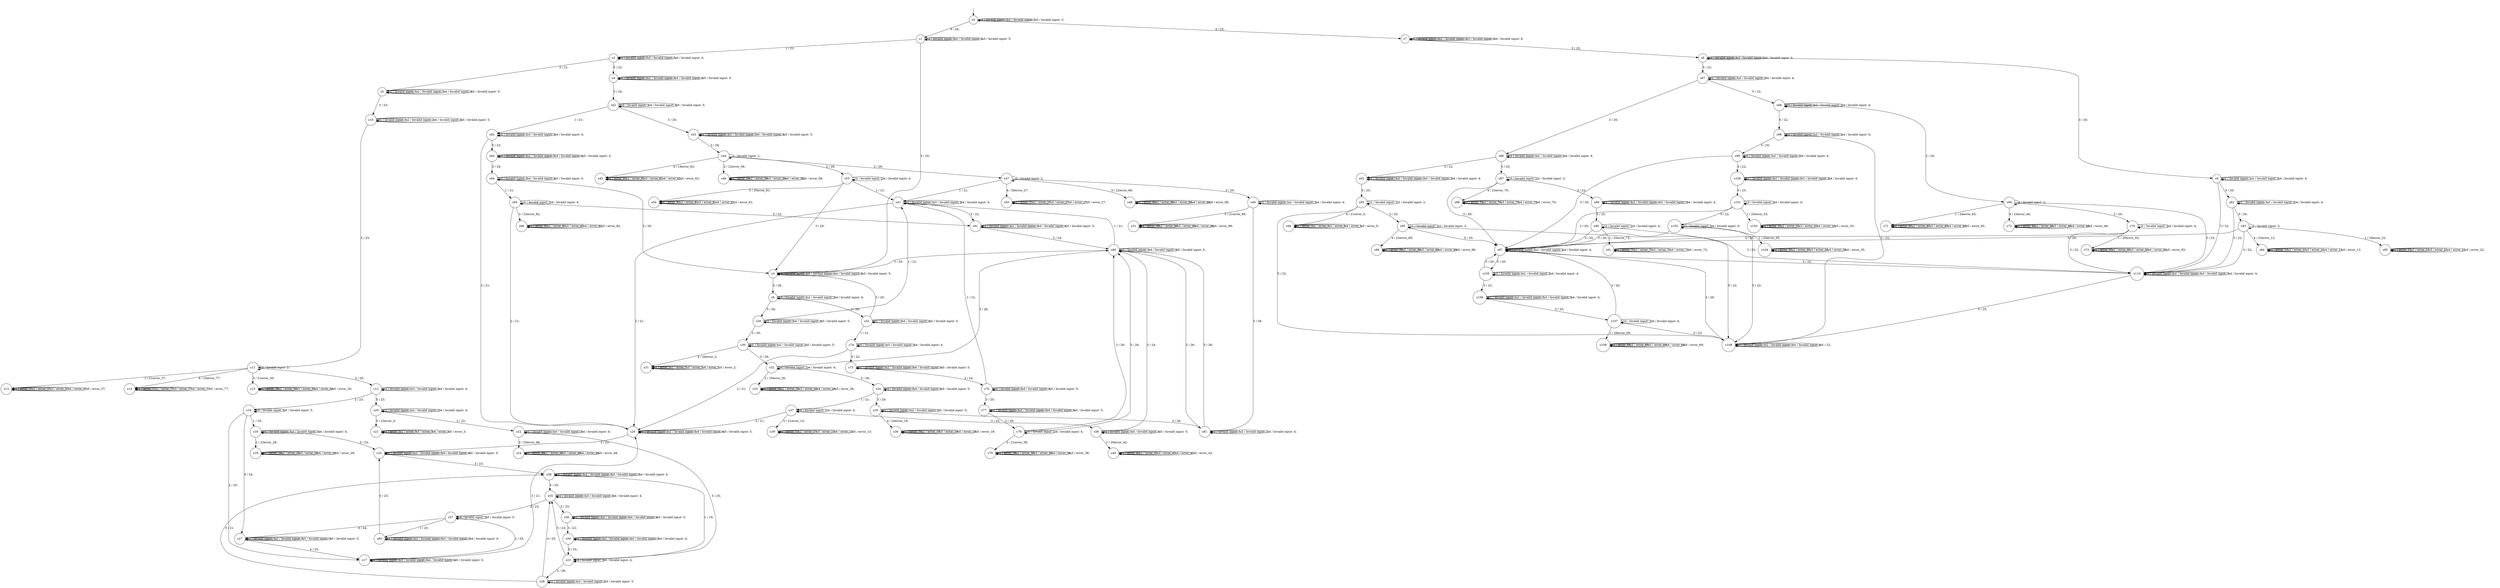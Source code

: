 digraph g {
__start0 [label="" shape="none"];

	s0 [shape="circle" label="s0"];
	s1 [shape="circle" label="s1"];
	s2 [shape="circle" label="s2"];
	s3 [shape="circle" label="s3"];
	s4 [shape="circle" label="s4"];
	s5 [shape="circle" label="s5"];
	s6 [shape="circle" label="s6"];
	s7 [shape="circle" label="s7"];
	s8 [shape="circle" label="s8"];
	s9 [shape="circle" label="s9"];
	s10 [shape="circle" label="s10"];
	s11 [shape="circle" label="s11"];
	s12 [shape="circle" label="s12"];
	s13 [shape="circle" label="s13"];
	s14 [shape="circle" label="s14"];
	s15 [shape="circle" label="s15"];
	s16 [shape="circle" label="s16"];
	s17 [shape="circle" label="s17"];
	s18 [shape="circle" label="s18"];
	s19 [shape="circle" label="s19"];
	s20 [shape="circle" label="s20"];
	s21 [shape="circle" label="s21"];
	s22 [shape="circle" label="s22"];
	s23 [shape="circle" label="s23"];
	s24 [shape="circle" label="s24"];
	s25 [shape="circle" label="s25"];
	s26 [shape="circle" label="s26"];
	s27 [shape="circle" label="s27"];
	s28 [shape="circle" label="s28"];
	s29 [shape="circle" label="s29"];
	s30 [shape="circle" label="s30"];
	s31 [shape="circle" label="s31"];
	s32 [shape="circle" label="s32"];
	s33 [shape="circle" label="s33"];
	s34 [shape="circle" label="s34"];
	s35 [shape="circle" label="s35"];
	s36 [shape="circle" label="s36"];
	s37 [shape="circle" label="s37"];
	s38 [shape="circle" label="s38"];
	s39 [shape="circle" label="s39"];
	s40 [shape="circle" label="s40"];
	s41 [shape="circle" label="s41"];
	s42 [shape="circle" label="s42"];
	s43 [shape="circle" label="s43"];
	s44 [shape="circle" label="s44"];
	s45 [shape="circle" label="s45"];
	s46 [shape="circle" label="s46"];
	s47 [shape="circle" label="s47"];
	s48 [shape="circle" label="s48"];
	s49 [shape="circle" label="s49"];
	s50 [shape="circle" label="s50"];
	s51 [shape="circle" label="s51"];
	s52 [shape="circle" label="s52"];
	s53 [shape="circle" label="s53"];
	s54 [shape="circle" label="s54"];
	s55 [shape="circle" label="s55"];
	s56 [shape="circle" label="s56"];
	s57 [shape="circle" label="s57"];
	s58 [shape="circle" label="s58"];
	s59 [shape="circle" label="s59"];
	s60 [shape="circle" label="s60"];
	s61 [shape="circle" label="s61"];
	s62 [shape="circle" label="s62"];
	s63 [shape="circle" label="s63"];
	s64 [shape="circle" label="s64"];
	s65 [shape="circle" label="s65"];
	s66 [shape="circle" label="s66"];
	s67 [shape="circle" label="s67"];
	s68 [shape="circle" label="s68"];
	s69 [shape="circle" label="s69"];
	s70 [shape="circle" label="s70"];
	s71 [shape="circle" label="s71"];
	s72 [shape="circle" label="s72"];
	s73 [shape="circle" label="s73"];
	s74 [shape="circle" label="s74"];
	s75 [shape="circle" label="s75"];
	s76 [shape="circle" label="s76"];
	s77 [shape="circle" label="s77"];
	s78 [shape="circle" label="s78"];
	s79 [shape="circle" label="s79"];
	s80 [shape="circle" label="s80"];
	s81 [shape="circle" label="s81"];
	s82 [shape="circle" label="s82"];
	s83 [shape="circle" label="s83"];
	s84 [shape="circle" label="s84"];
	s85 [shape="circle" label="s85"];
	s86 [shape="circle" label="s86"];
	s87 [shape="circle" label="s87"];
	s88 [shape="circle" label="s88"];
	s89 [shape="circle" label="s89"];
	s90 [shape="circle" label="s90"];
	s91 [shape="circle" label="s91"];
	s92 [shape="circle" label="s92"];
	s93 [shape="circle" label="s93"];
	s94 [shape="circle" label="s94"];
	s95 [shape="circle" label="s95"];
	s96 [shape="circle" label="s96"];
	s97 [shape="circle" label="s97"];
	s98 [shape="circle" label="s98"];
	s99 [shape="circle" label="s99"];
	s100 [shape="circle" label="s100"];
	s101 [shape="circle" label="s101"];
	s102 [shape="circle" label="s102"];
	s103 [shape="circle" label="s103"];
	s104 [shape="circle" label="s104"];
	s105 [shape="circle" label="s105"];
	s106 [shape="circle" label="s106"];
	s107 [shape="circle" label="s107"];
	s108 [shape="circle" label="s108"];
	s109 [shape="circle" label="s109"];
	s110 [shape="circle" label="s110"];
	s0 -> s0 [label="1 / Invalid input: 1;"];
	s0 -> s0 [label="2 / Invalid input: 2;"];
	s0 -> s0 [label="3 / Invalid input: 3;"];
	s0 -> s7 [label="4 / 25;"];
	s0 -> s1 [label="5 / 26;"];
	s1 -> s2 [label="1 / 21;"];
	s1 -> s1 [label="2 / Invalid input: 2;"];
	s1 -> s3 [label="3 / 20;"];
	s1 -> s1 [label="4 / Invalid input: 4;"];
	s1 -> s1 [label="5 / Invalid input: 5;"];
	s2 -> s2 [label="1 / Invalid input: 1;"];
	s2 -> s5 [label="2 / 21;"];
	s2 -> s2 [label="3 / Invalid input: 3;"];
	s2 -> s2 [label="4 / Invalid input: 4;"];
	s2 -> s4 [label="5 / 22;"];
	s3 -> s3 [label="1 / Invalid input: 1;"];
	s3 -> s3 [label="2 / Invalid input: 2;"];
	s3 -> s6 [label="3 / 26;"];
	s3 -> s3 [label="4 / Invalid input: 4;"];
	s3 -> s3 [label="5 / Invalid input: 5;"];
	s4 -> s4 [label="1 / Invalid input: 1;"];
	s4 -> s4 [label="2 / Invalid input: 2;"];
	s4 -> s42 [label="3 / 24;"];
	s4 -> s4 [label="4 / Invalid input: 4;"];
	s4 -> s4 [label="5 / Invalid input: 5;"];
	s5 -> s5 [label="1 / Invalid input: 1;"];
	s5 -> s5 [label="2 / Invalid input: 2;"];
	s5 -> s10 [label="3 / 23;"];
	s5 -> s5 [label="4 / Invalid input: 4;"];
	s5 -> s5 [label="5 / Invalid input: 5;"];
	s6 -> s6 [label="1 / Invalid input: 1;"];
	s6 -> s6 [label="2 / Invalid input: 2;"];
	s6 -> s52 [label="3 / 26;"];
	s6 -> s6 [label="4 / Invalid input: 4;"];
	s6 -> s29 [label="5 / 26;"];
	s7 -> s7 [label="1 / Invalid input: 1;"];
	s7 -> s7 [label="2 / Invalid input: 2;"];
	s7 -> s7 [label="3 / Invalid input: 3;"];
	s7 -> s7 [label="4 / Invalid input: 4;"];
	s7 -> s8 [label="5 / 25;"];
	s8 -> s8 [label="1 / Invalid input: 1;"];
	s8 -> s8 [label="2 / Invalid input: 2;"];
	s8 -> s9 [label="3 / 20;"];
	s8 -> s8 [label="4 / Invalid input: 4;"];
	s8 -> s67 [label="5 / 22;"];
	s9 -> s9 [label="1 / Invalid input: 1;"];
	s9 -> s9 [label="2 / Invalid input: 2;"];
	s9 -> s110 [label="3 / 22;"];
	s9 -> s9 [label="4 / Invalid input: 4;"];
	s9 -> s82 [label="5 / 20;"];
	s10 -> s10 [label="1 / Invalid input: 1;"];
	s10 -> s10 [label="2 / Invalid input: 2;"];
	s10 -> s11 [label="3 / 23;"];
	s10 -> s10 [label="4 / Invalid input: 4;"];
	s10 -> s10 [label="5 / Invalid input: 5;"];
	s11 -> s13 [label="1 / 21error_37;"];
	s11 -> s11 [label="2 / Invalid input: 2;"];
	s11 -> s15 [label="3 / 21error_30;"];
	s11 -> s14 [label="4 / 25error_77;"];
	s11 -> s12 [label="5 / 25;"];
	s12 -> s12 [label="1 / Invalid input: 1;"];
	s12 -> s16 [label="2 / 23;"];
	s12 -> s12 [label="3 / Invalid input: 3;"];
	s12 -> s12 [label="4 / Invalid input: 4;"];
	s12 -> s20 [label="5 / 23;"];
	s13 -> s13 [label="1 / error_37;"];
	s13 -> s13 [label="2 / error_37;"];
	s13 -> s13 [label="3 / error_37;"];
	s13 -> s13 [label="4 / error_37;"];
	s13 -> s13 [label="5 / error_37;"];
	s14 -> s14 [label="1 / error_77;"];
	s14 -> s14 [label="2 / error_77;"];
	s14 -> s14 [label="3 / error_77;"];
	s14 -> s14 [label="4 / error_77;"];
	s14 -> s14 [label="5 / error_77;"];
	s15 -> s15 [label="1 / error_30;"];
	s15 -> s15 [label="2 / error_30;"];
	s15 -> s15 [label="3 / error_30;"];
	s15 -> s15 [label="4 / error_30;"];
	s15 -> s15 [label="5 / error_30;"];
	s16 -> s18 [label="1 / 25;"];
	s16 -> s17 [label="2 / 25;"];
	s16 -> s16 [label="3 / Invalid input: 3;"];
	s16 -> s27 [label="4 / 24;"];
	s16 -> s16 [label="5 / Invalid input: 5;"];
	s17 -> s17 [label="1 / Invalid input: 1;"];
	s17 -> s17 [label="2 / Invalid input: 2;"];
	s17 -> s26 [label="3 / 21;"];
	s17 -> s17 [label="4 / Invalid input: 4;"];
	s17 -> s17 [label="5 / Invalid input: 5;"];
	s18 -> s18 [label="1 / Invalid input: 1;"];
	s18 -> s19 [label="2 / 23error_28;"];
	s18 -> s18 [label="3 / Invalid input: 3;"];
	s18 -> s18 [label="4 / Invalid input: 4;"];
	s18 -> s25 [label="5 / 23;"];
	s19 -> s19 [label="1 / error_28;"];
	s19 -> s19 [label="2 / error_28;"];
	s19 -> s19 [label="3 / error_28;"];
	s19 -> s19 [label="4 / error_28;"];
	s19 -> s19 [label="5 / error_28;"];
	s20 -> s20 [label="1 / Invalid input: 1;"];
	s20 -> s20 [label="2 / Invalid input: 2;"];
	s20 -> s22 [label="3 / 22;"];
	s20 -> s20 [label="4 / Invalid input: 4;"];
	s20 -> s21 [label="5 / 23error_3;"];
	s21 -> s21 [label="1 / error_3;"];
	s21 -> s21 [label="2 / error_3;"];
	s21 -> s21 [label="3 / error_3;"];
	s21 -> s21 [label="4 / error_3;"];
	s21 -> s21 [label="5 / error_3;"];
	s22 -> s22 [label="1 / Invalid input: 1;"];
	s22 -> s24 [label="2 / 25error_48;"];
	s22 -> s22 [label="3 / Invalid input: 3;"];
	s22 -> s22 [label="4 / Invalid input: 4;"];
	s22 -> s23 [label="5 / 25;"];
	s23 -> s58 [label="1 / 19;"];
	s23 -> s28 [label="2 / 26;"];
	s23 -> s23 [label="3 / Invalid input: 3;"];
	s23 -> s23 [label="4 / Invalid input: 4;"];
	s23 -> s55 [label="5 / 23;"];
	s24 -> s24 [label="1 / error_48;"];
	s24 -> s24 [label="2 / error_48;"];
	s24 -> s24 [label="3 / error_48;"];
	s24 -> s24 [label="4 / error_48;"];
	s24 -> s24 [label="5 / error_48;"];
	s25 -> s25 [label="1 / Invalid input: 1;"];
	s25 -> s25 [label="2 / Invalid input: 2;"];
	s25 -> s58 [label="3 / 23;"];
	s25 -> s25 [label="4 / Invalid input: 4;"];
	s25 -> s25 [label="5 / Invalid input: 5;"];
	s26 -> s26 [label="1 / Invalid input: 1;"];
	s26 -> s26 [label="2 / Invalid input: 2;"];
	s26 -> s25 [label="3 / 23;"];
	s26 -> s26 [label="4 / Invalid input: 4;"];
	s26 -> s26 [label="5 / Invalid input: 5;"];
	s27 -> s27 [label="1 / Invalid input: 1;"];
	s27 -> s27 [label="2 / Invalid input: 2;"];
	s27 -> s27 [label="3 / Invalid input: 3;"];
	s27 -> s17 [label="4 / 25;"];
	s27 -> s27 [label="5 / Invalid input: 5;"];
	s28 -> s28 [label="1 / Invalid input: 1;"];
	s28 -> s28 [label="2 / Invalid input: 2;"];
	s28 -> s28 [label="3 / Invalid input: 3;"];
	s28 -> s55 [label="4 / 25;"];
	s28 -> s58 [label="5 / 21;"];
	s29 -> s41 [label="1 / 21;"];
	s29 -> s29 [label="2 / Invalid input: 2;"];
	s29 -> s30 [label="3 / 20;"];
	s29 -> s29 [label="4 / Invalid input: 4;"];
	s29 -> s29 [label="5 / Invalid input: 5;"];
	s30 -> s30 [label="1 / Invalid input: 1;"];
	s30 -> s30 [label="2 / Invalid input: 2;"];
	s30 -> s32 [label="3 / 26;"];
	s30 -> s31 [label="4 / 26error_2;"];
	s30 -> s30 [label="5 / Invalid input: 5;"];
	s31 -> s31 [label="1 / error_2;"];
	s31 -> s31 [label="2 / error_2;"];
	s31 -> s31 [label="3 / error_2;"];
	s31 -> s31 [label="4 / error_2;"];
	s31 -> s31 [label="5 / error_2;"];
	s32 -> s32 [label="1 / Invalid input: 1;"];
	s32 -> s33 [label="2 / 19error_26;"];
	s32 -> s80 [label="3 / 26;"];
	s32 -> s32 [label="4 / Invalid input: 4;"];
	s32 -> s34 [label="5 / 26;"];
	s33 -> s33 [label="1 / error_26;"];
	s33 -> s33 [label="2 / error_26;"];
	s33 -> s33 [label="3 / error_26;"];
	s33 -> s33 [label="4 / error_26;"];
	s33 -> s33 [label="5 / error_26;"];
	s34 -> s37 [label="1 / 21;"];
	s34 -> s34 [label="2 / Invalid input: 2;"];
	s34 -> s35 [label="3 / 20;"];
	s34 -> s34 [label="4 / Invalid input: 4;"];
	s34 -> s34 [label="5 / Invalid input: 5;"];
	s35 -> s35 [label="1 / Invalid input: 1;"];
	s35 -> s35 [label="2 / Invalid input: 2;"];
	s35 -> s81 [label="3 / 26;"];
	s35 -> s36 [label="4 / 20error_18;"];
	s35 -> s35 [label="5 / Invalid input: 5;"];
	s36 -> s36 [label="1 / error_18;"];
	s36 -> s36 [label="2 / error_18;"];
	s36 -> s36 [label="3 / error_18;"];
	s36 -> s36 [label="4 / error_18;"];
	s36 -> s36 [label="5 / error_18;"];
	s37 -> s37 [label="1 / Invalid input: 1;"];
	s37 -> s26 [label="2 / 21;"];
	s37 -> s39 [label="3 / 21error_13;"];
	s37 -> s37 [label="4 / Invalid input: 4;"];
	s37 -> s38 [label="5 / 22;"];
	s38 -> s38 [label="1 / Invalid input: 1;"];
	s38 -> s40 [label="2 / 20error_42;"];
	s38 -> s80 [label="3 / 24;"];
	s38 -> s38 [label="4 / Invalid input: 4;"];
	s38 -> s38 [label="5 / Invalid input: 5;"];
	s39 -> s39 [label="1 / error_13;"];
	s39 -> s39 [label="2 / error_13;"];
	s39 -> s39 [label="3 / error_13;"];
	s39 -> s39 [label="4 / error_13;"];
	s39 -> s39 [label="5 / error_13;"];
	s40 -> s40 [label="1 / error_42;"];
	s40 -> s40 [label="2 / error_42;"];
	s40 -> s40 [label="3 / error_42;"];
	s40 -> s40 [label="4 / error_42;"];
	s40 -> s40 [label="5 / error_42;"];
	s41 -> s41 [label="1 / Invalid input: 1;"];
	s41 -> s26 [label="2 / 21;"];
	s41 -> s41 [label="3 / Invalid input: 3;"];
	s41 -> s41 [label="4 / Invalid input: 4;"];
	s41 -> s61 [label="5 / 22;"];
	s42 -> s62 [label="1 / 21;"];
	s42 -> s42 [label="2 / Invalid input: 2;"];
	s42 -> s43 [label="3 / 20;"];
	s42 -> s42 [label="4 / Invalid input: 4;"];
	s42 -> s42 [label="5 / Invalid input: 5;"];
	s43 -> s43 [label="1 / Invalid input: 1;"];
	s43 -> s43 [label="2 / Invalid input: 2;"];
	s43 -> s44 [label="3 / 26;"];
	s43 -> s43 [label="4 / Invalid input: 4;"];
	s43 -> s43 [label="5 / Invalid input: 5;"];
	s44 -> s44 [label="1 / Invalid input: 1;"];
	s44 -> s46 [label="2 / 22error_58;"];
	s44 -> s47 [label="3 / 26;"];
	s44 -> s45 [label="4 / 19error_62;"];
	s44 -> s53 [label="5 / 26;"];
	s45 -> s45 [label="1 / error_62;"];
	s45 -> s45 [label="2 / error_62;"];
	s45 -> s45 [label="3 / error_62;"];
	s45 -> s45 [label="4 / error_62;"];
	s45 -> s45 [label="5 / error_62;"];
	s46 -> s46 [label="1 / error_58;"];
	s46 -> s46 [label="2 / error_58;"];
	s46 -> s46 [label="3 / error_58;"];
	s46 -> s46 [label="4 / error_58;"];
	s46 -> s46 [label="5 / error_58;"];
	s47 -> s41 [label="1 / 21;"];
	s47 -> s47 [label="2 / Invalid input: 2;"];
	s47 -> s49 [label="3 / 20;"];
	s47 -> s50 [label="4 / 26error_27;"];
	s47 -> s48 [label="5 / 22error_66;"];
	s48 -> s48 [label="1 / error_66;"];
	s48 -> s48 [label="2 / error_66;"];
	s48 -> s48 [label="3 / error_66;"];
	s48 -> s48 [label="4 / error_66;"];
	s48 -> s48 [label="5 / error_66;"];
	s49 -> s49 [label="1 / Invalid input: 1;"];
	s49 -> s49 [label="2 / Invalid input: 2;"];
	s49 -> s81 [label="3 / 26;"];
	s49 -> s49 [label="4 / Invalid input: 4;"];
	s49 -> s51 [label="5 / 21error_99;"];
	s50 -> s50 [label="1 / error_27;"];
	s50 -> s50 [label="2 / error_27;"];
	s50 -> s50 [label="3 / error_27;"];
	s50 -> s50 [label="4 / error_27;"];
	s50 -> s50 [label="5 / error_27;"];
	s51 -> s51 [label="1 / error_99;"];
	s51 -> s51 [label="2 / error_99;"];
	s51 -> s51 [label="3 / error_99;"];
	s51 -> s51 [label="4 / error_99;"];
	s51 -> s51 [label="5 / error_99;"];
	s52 -> s74 [label="1 / 21;"];
	s52 -> s52 [label="2 / Invalid input: 2;"];
	s52 -> s3 [label="3 / 20;"];
	s52 -> s52 [label="4 / Invalid input: 4;"];
	s52 -> s52 [label="5 / Invalid input: 5;"];
	s53 -> s41 [label="1 / 21;"];
	s53 -> s53 [label="2 / Invalid input: 2;"];
	s53 -> s3 [label="3 / 20;"];
	s53 -> s53 [label="4 / Invalid input: 4;"];
	s53 -> s54 [label="5 / 25error_81;"];
	s54 -> s54 [label="1 / error_81;"];
	s54 -> s54 [label="2 / error_81;"];
	s54 -> s54 [label="3 / error_81;"];
	s54 -> s54 [label="4 / error_81;"];
	s54 -> s54 [label="5 / error_81;"];
	s55 -> s55 [label="1 / Invalid input: 1;"];
	s55 -> s57 [label="2 / 23;"];
	s55 -> s55 [label="3 / Invalid input: 3;"];
	s55 -> s55 [label="4 / Invalid input: 4;"];
	s55 -> s56 [label="5 / 23;"];
	s56 -> s56 [label="1 / Invalid input: 1;"];
	s56 -> s56 [label="2 / Invalid input: 2;"];
	s56 -> s59 [label="3 / 22;"];
	s56 -> s56 [label="4 / Invalid input: 4;"];
	s56 -> s56 [label="5 / Invalid input: 5;"];
	s57 -> s60 [label="1 / 25;"];
	s57 -> s17 [label="2 / 25;"];
	s57 -> s57 [label="3 / Invalid input: 3;"];
	s57 -> s27 [label="4 / 24;"];
	s57 -> s57 [label="5 / Invalid input: 5;"];
	s58 -> s58 [label="1 / Invalid input: 1;"];
	s58 -> s58 [label="2 / Invalid input: 2;"];
	s58 -> s58 [label="3 / Invalid input: 3;"];
	s58 -> s58 [label="4 / Invalid input: 4;"];
	s58 -> s55 [label="5 / 25;"];
	s59 -> s59 [label="1 / Invalid input: 1;"];
	s59 -> s59 [label="2 / Invalid input: 2;"];
	s59 -> s59 [label="3 / Invalid input: 3;"];
	s59 -> s59 [label="4 / Invalid input: 4;"];
	s59 -> s23 [label="5 / 25;"];
	s60 -> s60 [label="1 / Invalid input: 1;"];
	s60 -> s60 [label="2 / Invalid input: 2;"];
	s60 -> s60 [label="3 / Invalid input: 3;"];
	s60 -> s60 [label="4 / Invalid input: 4;"];
	s60 -> s25 [label="5 / 23;"];
	s61 -> s61 [label="1 / Invalid input: 1;"];
	s61 -> s61 [label="2 / Invalid input: 2;"];
	s61 -> s80 [label="3 / 24;"];
	s61 -> s61 [label="4 / Invalid input: 4;"];
	s61 -> s61 [label="5 / Invalid input: 5;"];
	s62 -> s62 [label="1 / Invalid input: 1;"];
	s62 -> s26 [label="2 / 21;"];
	s62 -> s62 [label="3 / Invalid input: 3;"];
	s62 -> s62 [label="4 / Invalid input: 4;"];
	s62 -> s63 [label="5 / 22;"];
	s63 -> s63 [label="1 / Invalid input: 1;"];
	s63 -> s63 [label="2 / Invalid input: 2;"];
	s63 -> s64 [label="3 / 24;"];
	s63 -> s63 [label="4 / Invalid input: 4;"];
	s63 -> s63 [label="5 / Invalid input: 5;"];
	s64 -> s65 [label="1 / 21;"];
	s64 -> s64 [label="2 / Invalid input: 2;"];
	s64 -> s3 [label="3 / 20;"];
	s64 -> s64 [label="4 / Invalid input: 4;"];
	s64 -> s64 [label="5 / Invalid input: 5;"];
	s65 -> s65 [label="1 / Invalid input: 1;"];
	s65 -> s26 [label="2 / 21;"];
	s65 -> s66 [label="3 / 22error_82;"];
	s65 -> s65 [label="4 / Invalid input: 4;"];
	s65 -> s61 [label="5 / 22;"];
	s66 -> s66 [label="1 / error_82;"];
	s66 -> s66 [label="2 / error_82;"];
	s66 -> s66 [label="3 / error_82;"];
	s66 -> s66 [label="4 / error_82;"];
	s66 -> s66 [label="5 / error_82;"];
	s67 -> s67 [label="1 / Invalid input: 1;"];
	s67 -> s67 [label="2 / Invalid input: 2;"];
	s67 -> s86 [label="3 / 20;"];
	s67 -> s67 [label="4 / Invalid input: 4;"];
	s67 -> s68 [label="5 / 22;"];
	s68 -> s68 [label="1 / Invalid input: 1;"];
	s68 -> s68 [label="2 / Invalid input: 2;"];
	s68 -> s69 [label="3 / 20;"];
	s68 -> s68 [label="4 / Invalid input: 4;"];
	s68 -> s98 [label="5 / 22;"];
	s69 -> s71 [label="1 / 24error_65;"];
	s69 -> s69 [label="2 / Invalid input: 2;"];
	s69 -> s110 [label="3 / 22;"];
	s69 -> s72 [label="4 / 23error_46;"];
	s69 -> s70 [label="5 / 20;"];
	s70 -> s73 [label="1 / 20error_93;"];
	s70 -> s70 [label="2 / Invalid input: 2;"];
	s70 -> s110 [label="3 / 22;"];
	s70 -> s70 [label="4 / Invalid input: 4;"];
	s70 -> s97 [label="5 / 20;"];
	s71 -> s71 [label="1 / error_65;"];
	s71 -> s71 [label="2 / error_65;"];
	s71 -> s71 [label="3 / error_65;"];
	s71 -> s71 [label="4 / error_65;"];
	s71 -> s71 [label="5 / error_65;"];
	s72 -> s72 [label="1 / error_46;"];
	s72 -> s72 [label="2 / error_46;"];
	s72 -> s72 [label="3 / error_46;"];
	s72 -> s72 [label="4 / error_46;"];
	s72 -> s72 [label="5 / error_46;"];
	s73 -> s73 [label="1 / error_93;"];
	s73 -> s73 [label="2 / error_93;"];
	s73 -> s73 [label="3 / error_93;"];
	s73 -> s73 [label="4 / error_93;"];
	s73 -> s73 [label="5 / error_93;"];
	s74 -> s74 [label="1 / Invalid input: 1;"];
	s74 -> s26 [label="2 / 21;"];
	s74 -> s74 [label="3 / Invalid input: 3;"];
	s74 -> s74 [label="4 / Invalid input: 4;"];
	s74 -> s75 [label="5 / 22;"];
	s75 -> s75 [label="1 / Invalid input: 1;"];
	s75 -> s75 [label="2 / Invalid input: 2;"];
	s75 -> s76 [label="3 / 24;"];
	s75 -> s75 [label="4 / Invalid input: 4;"];
	s75 -> s75 [label="5 / Invalid input: 5;"];
	s76 -> s41 [label="1 / 21;"];
	s76 -> s76 [label="2 / Invalid input: 2;"];
	s76 -> s77 [label="3 / 20;"];
	s76 -> s76 [label="4 / Invalid input: 4;"];
	s76 -> s76 [label="5 / Invalid input: 5;"];
	s77 -> s77 [label="1 / Invalid input: 1;"];
	s77 -> s77 [label="2 / Invalid input: 2;"];
	s77 -> s78 [label="3 / 26;"];
	s77 -> s77 [label="4 / Invalid input: 4;"];
	s77 -> s77 [label="5 / Invalid input: 5;"];
	s78 -> s78 [label="1 / Invalid input: 1;"];
	s78 -> s79 [label="2 / 21error_38;"];
	s78 -> s80 [label="3 / 26;"];
	s78 -> s78 [label="4 / Invalid input: 4;"];
	s78 -> s80 [label="5 / 26;"];
	s79 -> s79 [label="1 / error_38;"];
	s79 -> s79 [label="2 / error_38;"];
	s79 -> s79 [label="3 / error_38;"];
	s79 -> s79 [label="4 / error_38;"];
	s79 -> s79 [label="5 / error_38;"];
	s80 -> s41 [label="1 / 21;"];
	s80 -> s80 [label="2 / Invalid input: 2;"];
	s80 -> s3 [label="3 / 20;"];
	s80 -> s80 [label="4 / Invalid input: 4;"];
	s80 -> s80 [label="5 / Invalid input: 5;"];
	s81 -> s81 [label="1 / Invalid input: 1;"];
	s81 -> s81 [label="2 / Invalid input: 2;"];
	s81 -> s80 [label="3 / 26;"];
	s81 -> s81 [label="4 / Invalid input: 4;"];
	s81 -> s80 [label="5 / 26;"];
	s82 -> s82 [label="1 / Invalid input: 1;"];
	s82 -> s82 [label="2 / Invalid input: 2;"];
	s82 -> s110 [label="3 / 22;"];
	s82 -> s82 [label="4 / Invalid input: 4;"];
	s82 -> s83 [label="5 / 20;"];
	s83 -> s85 [label="1 / 20error_22;"];
	s83 -> s83 [label="2 / Invalid input: 2;"];
	s83 -> s110 [label="3 / 22;"];
	s83 -> s84 [label="4 / 23error_12;"];
	s83 -> s97 [label="5 / 20;"];
	s84 -> s84 [label="1 / error_12;"];
	s84 -> s84 [label="2 / error_12;"];
	s84 -> s84 [label="3 / error_12;"];
	s84 -> s84 [label="4 / error_12;"];
	s84 -> s84 [label="5 / error_12;"];
	s85 -> s85 [label="1 / error_22;"];
	s85 -> s85 [label="2 / error_22;"];
	s85 -> s85 [label="3 / error_22;"];
	s85 -> s85 [label="4 / error_22;"];
	s85 -> s85 [label="5 / error_22;"];
	s86 -> s86 [label="1 / Invalid input: 1;"];
	s86 -> s86 [label="2 / Invalid input: 2;"];
	s86 -> s92 [label="3 / 22;"];
	s86 -> s86 [label="4 / Invalid input: 4;"];
	s86 -> s87 [label="5 / 20;"];
	s87 -> s87 [label="1 / Invalid input: 1;"];
	s87 -> s87 [label="2 / Invalid input: 2;"];
	s87 -> s89 [label="3 / 22;"];
	s87 -> s88 [label="4 / 23error_70;"];
	s87 -> s97 [label="5 / 20;"];
	s88 -> s88 [label="1 / error_70;"];
	s88 -> s88 [label="2 / error_70;"];
	s88 -> s88 [label="3 / error_70;"];
	s88 -> s88 [label="4 / error_70;"];
	s88 -> s88 [label="5 / error_70;"];
	s89 -> s89 [label="1 / Invalid input: 1;"];
	s89 -> s89 [label="2 / Invalid input: 2;"];
	s89 -> s89 [label="3 / Invalid input: 3;"];
	s89 -> s89 [label="4 / Invalid input: 4;"];
	s89 -> s90 [label="5 / 25;"];
	s90 -> s90 [label="1 / Invalid input: 1;"];
	s90 -> s91 [label="2 / 25error_72;"];
	s90 -> s97 [label="3 / 20;"];
	s90 -> s90 [label="4 / Invalid input: 4;"];
	s90 -> s109 [label="5 / 22;"];
	s91 -> s91 [label="1 / error_72;"];
	s91 -> s91 [label="2 / error_72;"];
	s91 -> s91 [label="3 / error_72;"];
	s91 -> s91 [label="4 / error_72;"];
	s91 -> s91 [label="5 / error_72;"];
	s92 -> s92 [label="1 / Invalid input: 1;"];
	s92 -> s92 [label="2 / Invalid input: 2;"];
	s92 -> s92 [label="3 / Invalid input: 3;"];
	s92 -> s92 [label="4 / Invalid input: 4;"];
	s92 -> s93 [label="5 / 25;"];
	s93 -> s93 [label="1 / Invalid input: 1;"];
	s93 -> s93 [label="2 / Invalid input: 2;"];
	s93 -> s95 [label="3 / 20;"];
	s93 -> s94 [label="4 / 21error_5;"];
	s93 -> s109 [label="5 / 22;"];
	s94 -> s94 [label="1 / error_5;"];
	s94 -> s94 [label="2 / error_5;"];
	s94 -> s94 [label="3 / error_5;"];
	s94 -> s94 [label="4 / error_5;"];
	s94 -> s94 [label="5 / error_5;"];
	s95 -> s95 [label="1 / Invalid input: 1;"];
	s95 -> s95 [label="2 / Invalid input: 2;"];
	s95 -> s110 [label="3 / 22;"];
	s95 -> s96 [label="4 / 22error_89;"];
	s95 -> s97 [label="5 / 20;"];
	s96 -> s96 [label="1 / error_89;"];
	s96 -> s96 [label="2 / error_89;"];
	s96 -> s96 [label="3 / error_89;"];
	s96 -> s96 [label="4 / error_89;"];
	s96 -> s96 [label="5 / error_89;"];
	s97 -> s97 [label="1 / Invalid input: 1;"];
	s97 -> s97 [label="2 / Invalid input: 2;"];
	s97 -> s110 [label="3 / 22;"];
	s97 -> s97 [label="4 / Invalid input: 4;"];
	s97 -> s105 [label="5 / 20;"];
	s98 -> s98 [label="1 / Invalid input: 1;"];
	s98 -> s98 [label="2 / Invalid input: 2;"];
	s98 -> s99 [label="3 / 20;"];
	s98 -> s98 [label="4 / Invalid input: 4;"];
	s98 -> s109 [label="5 / 22;"];
	s99 -> s99 [label="1 / Invalid input: 1;"];
	s99 -> s99 [label="2 / Invalid input: 2;"];
	s99 -> s100 [label="3 / 22;"];
	s99 -> s99 [label="4 / Invalid input: 4;"];
	s99 -> s97 [label="5 / 20;"];
	s100 -> s100 [label="1 / Invalid input: 1;"];
	s100 -> s100 [label="2 / Invalid input: 2;"];
	s100 -> s100 [label="3 / Invalid input: 3;"];
	s100 -> s100 [label="4 / Invalid input: 4;"];
	s100 -> s101 [label="5 / 25;"];
	s101 -> s103 [label="1 / 25error_33;"];
	s101 -> s101 [label="2 / Invalid input: 2;"];
	s101 -> s97 [label="3 / 20;"];
	s101 -> s101 [label="4 / Invalid input: 4;"];
	s101 -> s102 [label="5 / 22;"];
	s102 -> s104 [label="1 / 25error_35;"];
	s102 -> s102 [label="2 / Invalid input: 2;"];
	s102 -> s97 [label="3 / 20;"];
	s102 -> s102 [label="4 / Invalid input: 4;"];
	s102 -> s109 [label="5 / 22;"];
	s103 -> s103 [label="1 / error_33;"];
	s103 -> s103 [label="2 / error_33;"];
	s103 -> s103 [label="3 / error_33;"];
	s103 -> s103 [label="4 / error_33;"];
	s103 -> s103 [label="5 / error_33;"];
	s104 -> s104 [label="1 / error_35;"];
	s104 -> s104 [label="2 / error_35;"];
	s104 -> s104 [label="3 / error_35;"];
	s104 -> s104 [label="4 / error_35;"];
	s104 -> s104 [label="5 / error_35;"];
	s105 -> s105 [label="1 / Invalid input: 1;"];
	s105 -> s105 [label="2 / Invalid input: 2;"];
	s105 -> s106 [label="3 / 22;"];
	s105 -> s105 [label="4 / Invalid input: 4;"];
	s105 -> s97 [label="5 / 20;"];
	s106 -> s106 [label="1 / Invalid input: 1;"];
	s106 -> s106 [label="2 / Invalid input: 2;"];
	s106 -> s106 [label="3 / Invalid input: 3;"];
	s106 -> s106 [label="4 / Invalid input: 4;"];
	s106 -> s107 [label="5 / 25;"];
	s107 -> s108 [label="1 / 26error_69;"];
	s107 -> s107 [label="2 / Invalid input: 2;"];
	s107 -> s97 [label="3 / 20;"];
	s107 -> s107 [label="4 / Invalid input: 4;"];
	s107 -> s109 [label="5 / 22;"];
	s108 -> s108 [label="1 / error_69;"];
	s108 -> s108 [label="2 / error_69;"];
	s108 -> s108 [label="3 / error_69;"];
	s108 -> s108 [label="4 / error_69;"];
	s108 -> s108 [label="5 / error_69;"];
	s109 -> s109 [label="1 / Invalid input: 1;"];
	s109 -> s109 [label="2 / Invalid input: 2;"];
	s109 -> s97 [label="3 / 20;"];
	s109 -> s109 [label="4 / Invalid input: 4;"];
	s109 -> s109 [label="5 / 22;"];
	s110 -> s110 [label="1 / Invalid input: 1;"];
	s110 -> s110 [label="2 / Invalid input: 2;"];
	s110 -> s110 [label="3 / Invalid input: 3;"];
	s110 -> s110 [label="4 / Invalid input: 4;"];
	s110 -> s109 [label="5 / 25;"];

__start0 -> s0;
}
